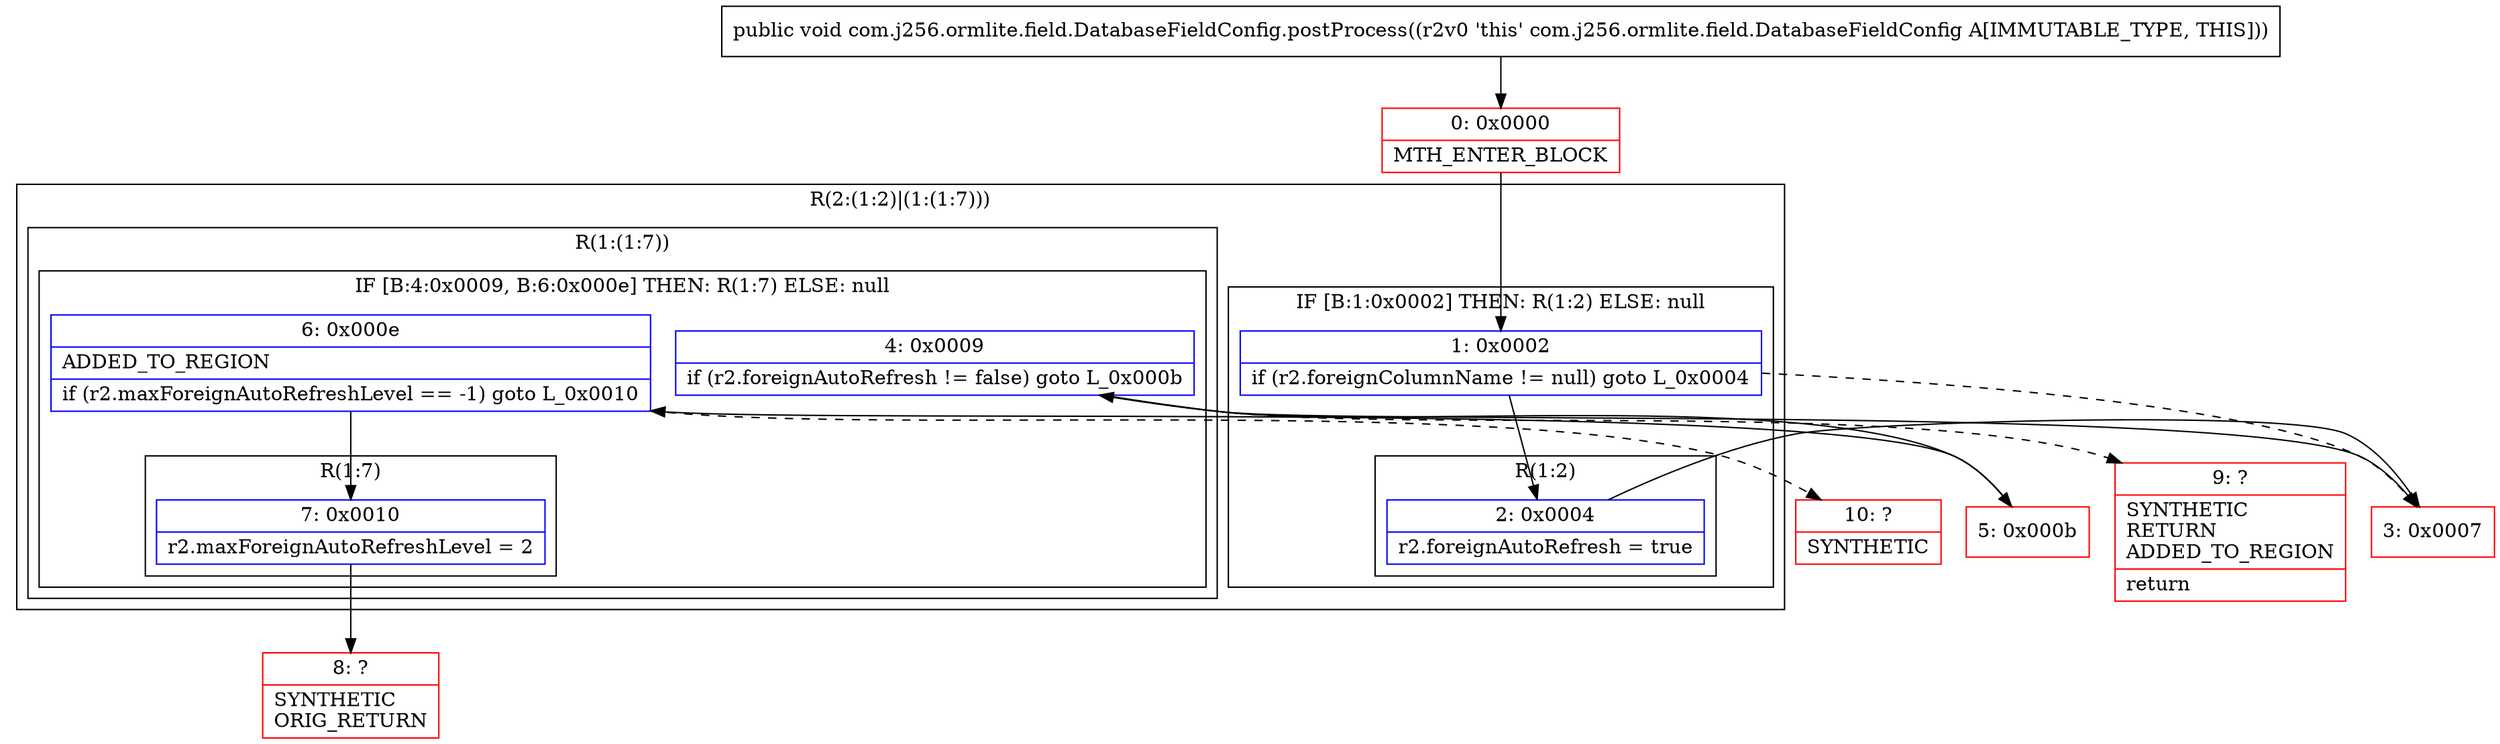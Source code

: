 digraph "CFG forcom.j256.ormlite.field.DatabaseFieldConfig.postProcess()V" {
subgraph cluster_Region_1899921494 {
label = "R(2:(1:2)|(1:(1:7)))";
node [shape=record,color=blue];
subgraph cluster_IfRegion_286141445 {
label = "IF [B:1:0x0002] THEN: R(1:2) ELSE: null";
node [shape=record,color=blue];
Node_1 [shape=record,label="{1\:\ 0x0002|if (r2.foreignColumnName != null) goto L_0x0004\l}"];
subgraph cluster_Region_1376576884 {
label = "R(1:2)";
node [shape=record,color=blue];
Node_2 [shape=record,label="{2\:\ 0x0004|r2.foreignAutoRefresh = true\l}"];
}
}
subgraph cluster_Region_1049869839 {
label = "R(1:(1:7))";
node [shape=record,color=blue];
subgraph cluster_IfRegion_992650683 {
label = "IF [B:4:0x0009, B:6:0x000e] THEN: R(1:7) ELSE: null";
node [shape=record,color=blue];
Node_4 [shape=record,label="{4\:\ 0x0009|if (r2.foreignAutoRefresh != false) goto L_0x000b\l}"];
Node_6 [shape=record,label="{6\:\ 0x000e|ADDED_TO_REGION\l|if (r2.maxForeignAutoRefreshLevel == \-1) goto L_0x0010\l}"];
subgraph cluster_Region_1529137375 {
label = "R(1:7)";
node [shape=record,color=blue];
Node_7 [shape=record,label="{7\:\ 0x0010|r2.maxForeignAutoRefreshLevel = 2\l}"];
}
}
}
}
Node_0 [shape=record,color=red,label="{0\:\ 0x0000|MTH_ENTER_BLOCK\l}"];
Node_3 [shape=record,color=red,label="{3\:\ 0x0007}"];
Node_5 [shape=record,color=red,label="{5\:\ 0x000b}"];
Node_8 [shape=record,color=red,label="{8\:\ ?|SYNTHETIC\lORIG_RETURN\l}"];
Node_9 [shape=record,color=red,label="{9\:\ ?|SYNTHETIC\lRETURN\lADDED_TO_REGION\l|return\l}"];
Node_10 [shape=record,color=red,label="{10\:\ ?|SYNTHETIC\l}"];
MethodNode[shape=record,label="{public void com.j256.ormlite.field.DatabaseFieldConfig.postProcess((r2v0 'this' com.j256.ormlite.field.DatabaseFieldConfig A[IMMUTABLE_TYPE, THIS])) }"];
MethodNode -> Node_0;
Node_1 -> Node_2;
Node_1 -> Node_3[style=dashed];
Node_2 -> Node_3;
Node_4 -> Node_5;
Node_4 -> Node_9[style=dashed];
Node_6 -> Node_7;
Node_6 -> Node_10[style=dashed];
Node_7 -> Node_8;
Node_0 -> Node_1;
Node_3 -> Node_4;
Node_5 -> Node_6;
}

